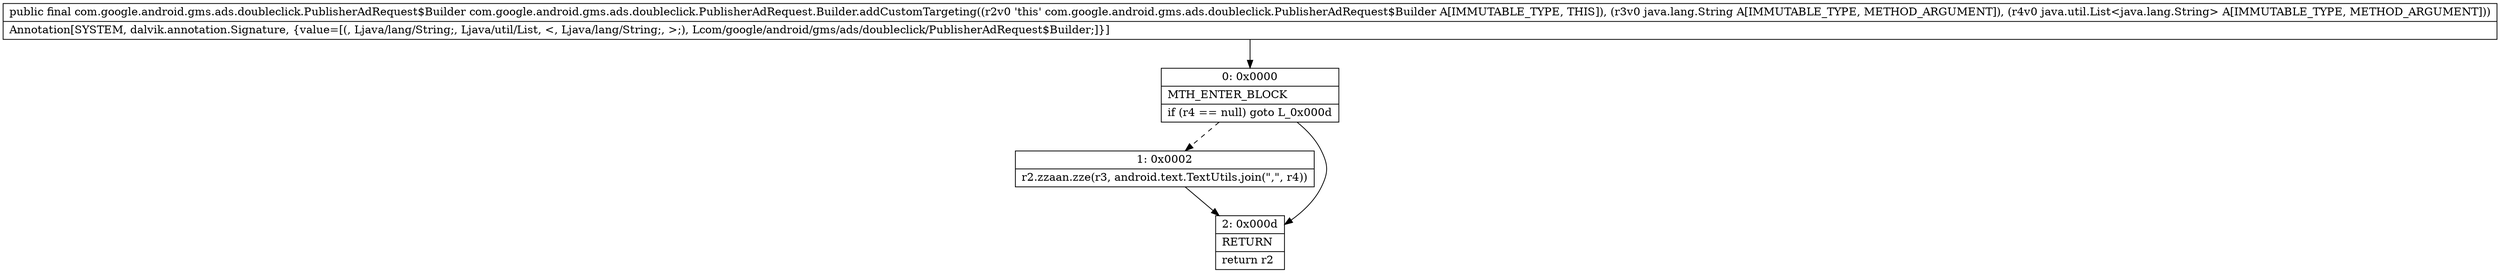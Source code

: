 digraph "CFG forcom.google.android.gms.ads.doubleclick.PublisherAdRequest.Builder.addCustomTargeting(Ljava\/lang\/String;Ljava\/util\/List;)Lcom\/google\/android\/gms\/ads\/doubleclick\/PublisherAdRequest$Builder;" {
Node_0 [shape=record,label="{0\:\ 0x0000|MTH_ENTER_BLOCK\l|if (r4 == null) goto L_0x000d\l}"];
Node_1 [shape=record,label="{1\:\ 0x0002|r2.zzaan.zze(r3, android.text.TextUtils.join(\",\", r4))\l}"];
Node_2 [shape=record,label="{2\:\ 0x000d|RETURN\l|return r2\l}"];
MethodNode[shape=record,label="{public final com.google.android.gms.ads.doubleclick.PublisherAdRequest$Builder com.google.android.gms.ads.doubleclick.PublisherAdRequest.Builder.addCustomTargeting((r2v0 'this' com.google.android.gms.ads.doubleclick.PublisherAdRequest$Builder A[IMMUTABLE_TYPE, THIS]), (r3v0 java.lang.String A[IMMUTABLE_TYPE, METHOD_ARGUMENT]), (r4v0 java.util.List\<java.lang.String\> A[IMMUTABLE_TYPE, METHOD_ARGUMENT]))  | Annotation[SYSTEM, dalvik.annotation.Signature, \{value=[(, Ljava\/lang\/String;, Ljava\/util\/List, \<, Ljava\/lang\/String;, \>;), Lcom\/google\/android\/gms\/ads\/doubleclick\/PublisherAdRequest$Builder;]\}]\l}"];
MethodNode -> Node_0;
Node_0 -> Node_1[style=dashed];
Node_0 -> Node_2;
Node_1 -> Node_2;
}

